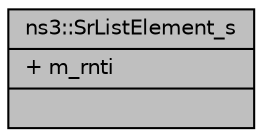 digraph "ns3::SrListElement_s"
{
  edge [fontname="Helvetica",fontsize="10",labelfontname="Helvetica",labelfontsize="10"];
  node [fontname="Helvetica",fontsize="10",shape=record];
  Node1 [label="{ns3::SrListElement_s\n|+ m_rnti\l|}",height=0.2,width=0.4,color="black", fillcolor="grey75", style="filled", fontcolor="black"];
}
